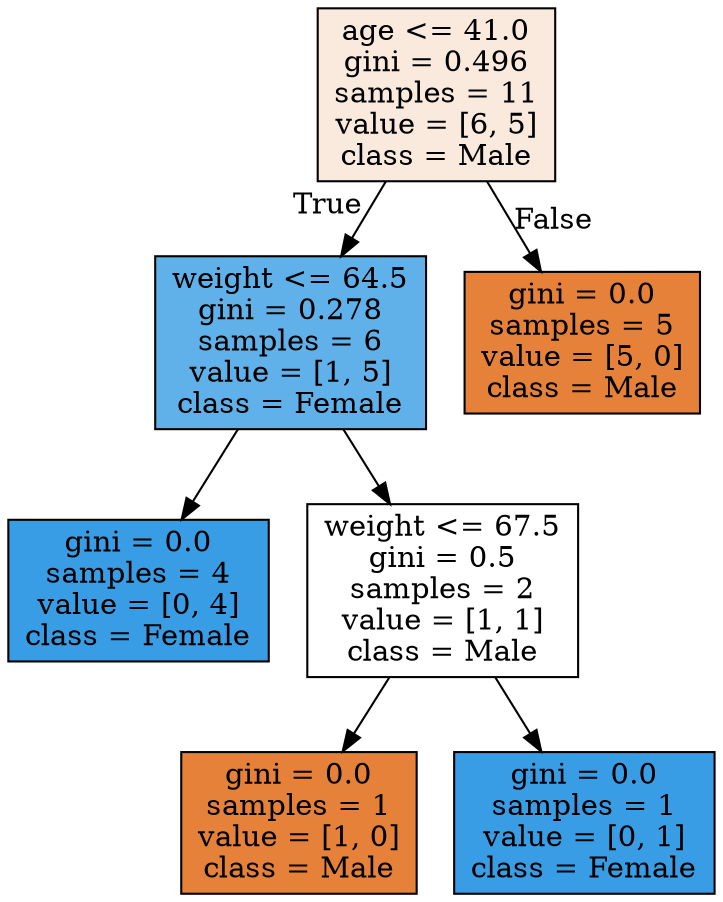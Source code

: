 digraph Tree {
node [shape=box, style="filled", color="black"] ;
0 [label="age <= 41.0\ngini = 0.496\nsamples = 11\nvalue = [6, 5]\nclass = Male", fillcolor="#e581392a"] ;
1 [label="weight <= 64.5\ngini = 0.278\nsamples = 6\nvalue = [1, 5]\nclass = Female", fillcolor="#399de5cc"] ;
0 -> 1 [labeldistance=2.5, labelangle=45, headlabel="True"] ;
2 [label="gini = 0.0\nsamples = 4\nvalue = [0, 4]\nclass = Female", fillcolor="#399de5ff"] ;
1 -> 2 ;
3 [label="weight <= 67.5\ngini = 0.5\nsamples = 2\nvalue = [1, 1]\nclass = Male", fillcolor="#e5813900"] ;
1 -> 3 ;
4 [label="gini = 0.0\nsamples = 1\nvalue = [1, 0]\nclass = Male", fillcolor="#e58139ff"] ;
3 -> 4 ;
5 [label="gini = 0.0\nsamples = 1\nvalue = [0, 1]\nclass = Female", fillcolor="#399de5ff"] ;
3 -> 5 ;
6 [label="gini = 0.0\nsamples = 5\nvalue = [5, 0]\nclass = Male", fillcolor="#e58139ff"] ;
0 -> 6 [labeldistance=2.5, labelangle=-45, headlabel="False"] ;
}